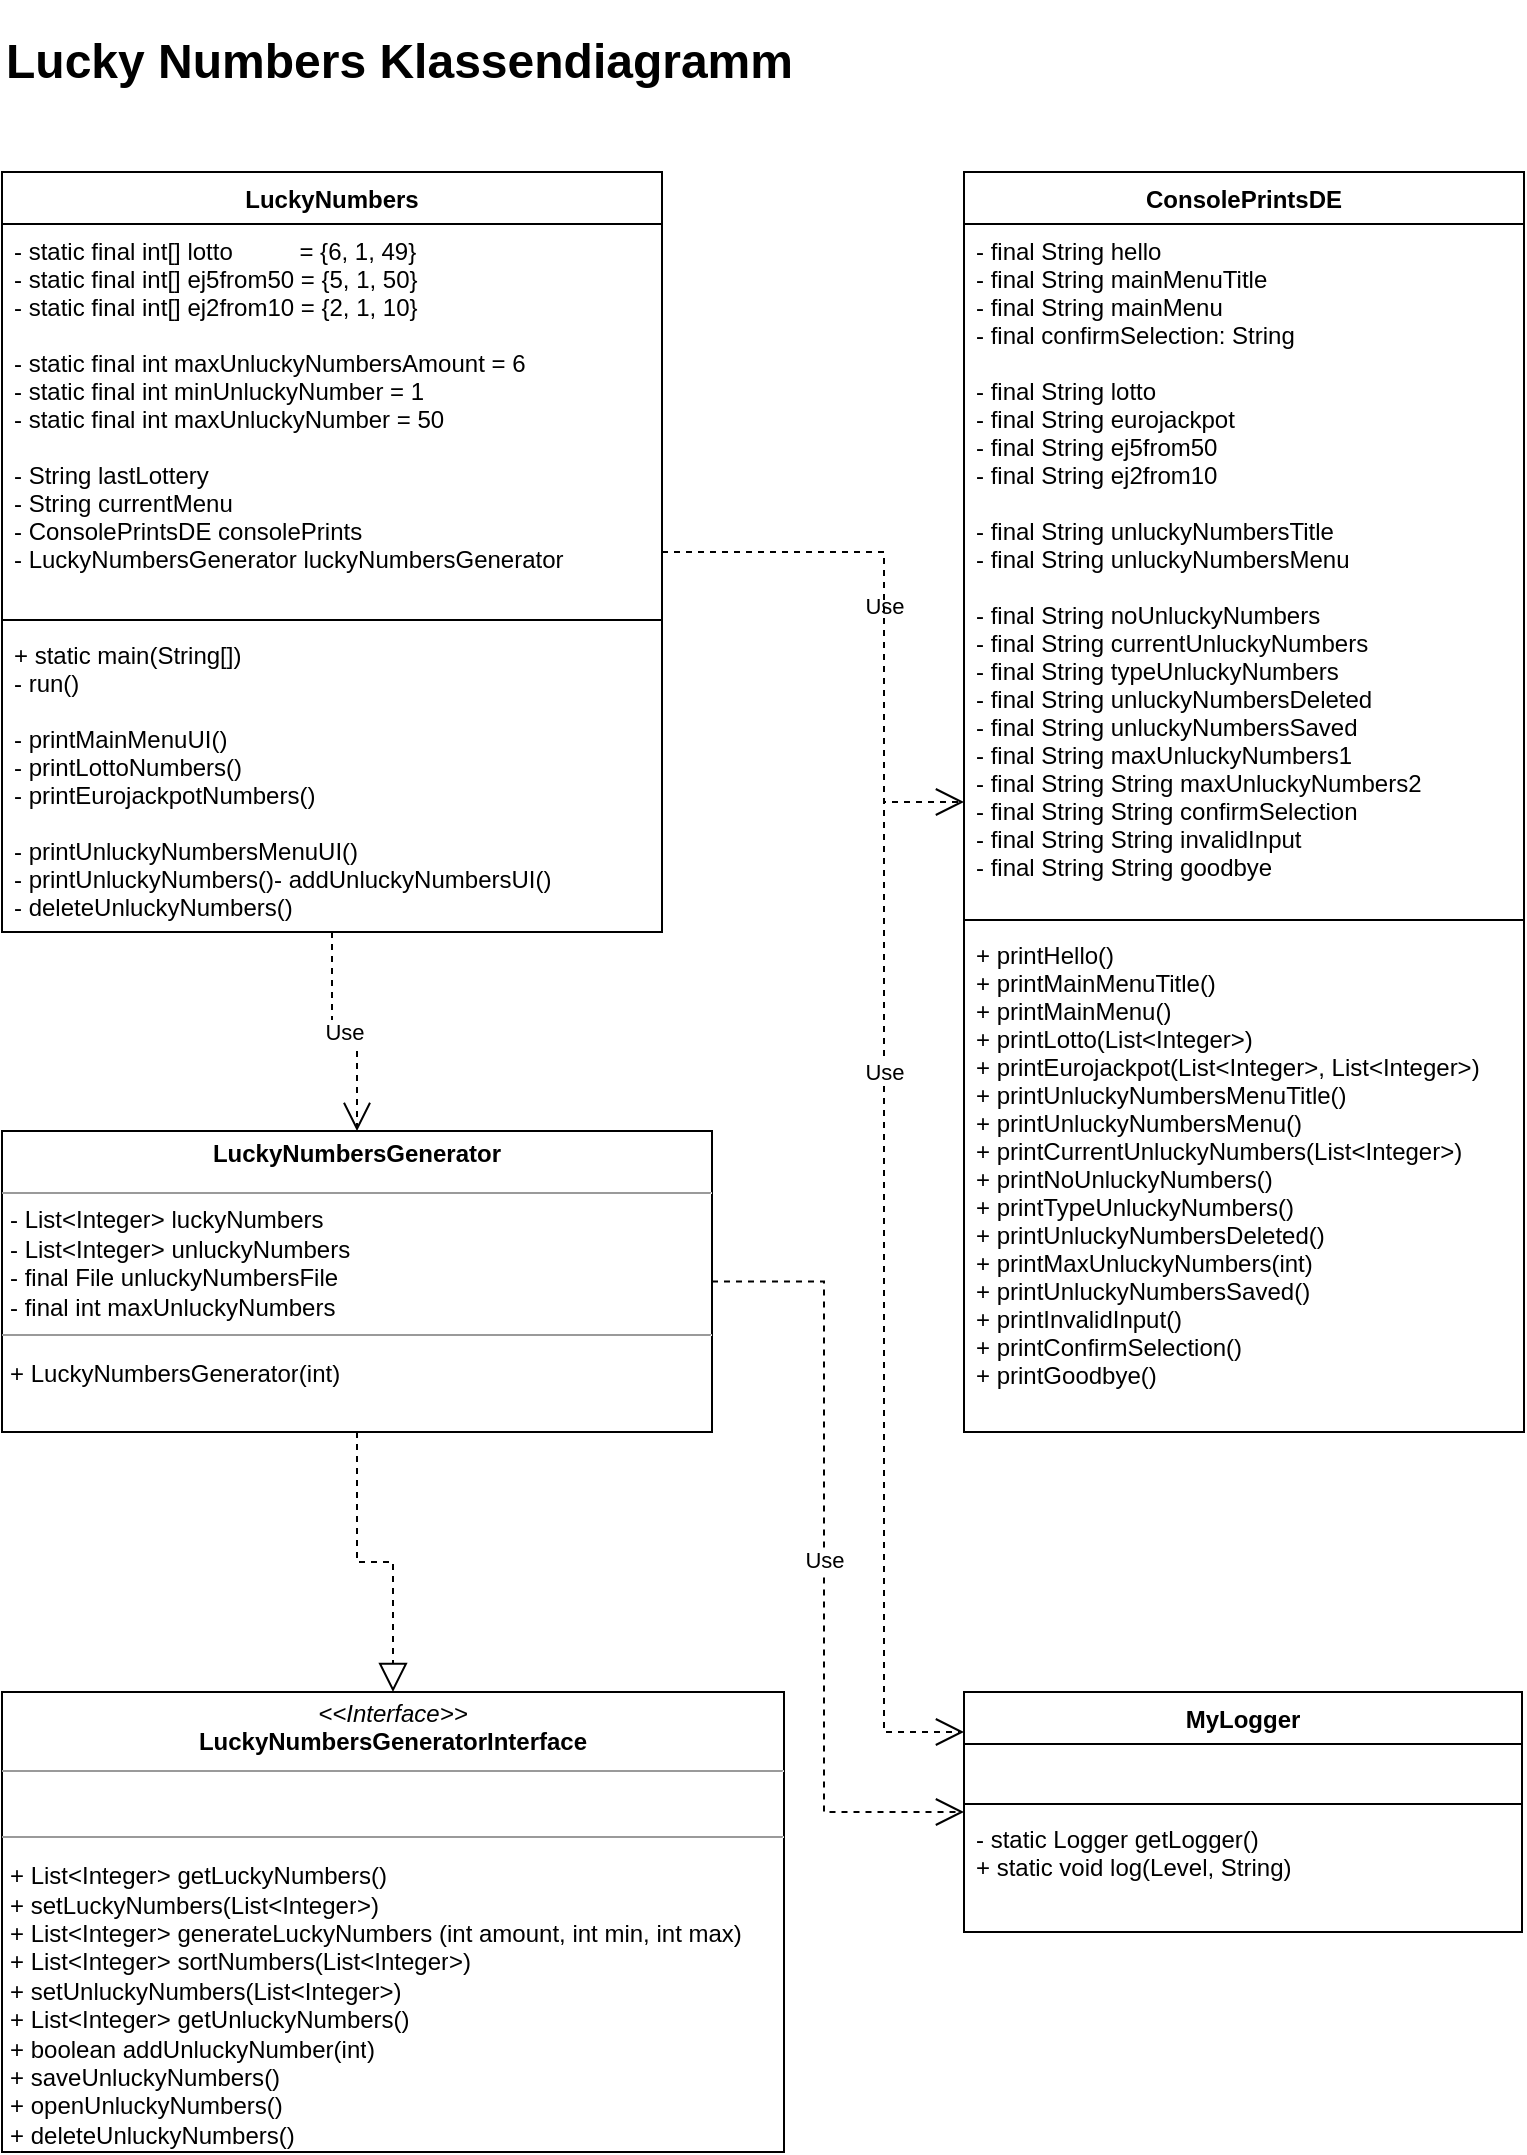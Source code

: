 <mxfile version="15.4.0" type="device"><diagram name="Page-1" id="c4acf3e9-155e-7222-9cf6-157b1a14988f"><mxGraphModel dx="1249" dy="731" grid="1" gridSize="10" guides="1" tooltips="1" connect="1" arrows="1" fold="1" page="1" pageScale="1" pageWidth="827" pageHeight="1169" background="none" math="0" shadow="0"><root><mxCell id="0"/><mxCell id="1" parent="0"/><mxCell id="BbdsanQkHl6Lsu09WMeV-5" value="&lt;p style=&quot;margin: 0px ; margin-top: 4px ; text-align: center&quot;&gt;&lt;i&gt;&amp;lt;&amp;lt;Interface&amp;gt;&amp;gt;&lt;/i&gt;&lt;br&gt;&lt;b&gt;LuckyNumbersGeneratorInterface&lt;/b&gt;&lt;/p&gt;&lt;hr size=&quot;1&quot;&gt;&lt;p style=&quot;margin: 0px ; margin-left: 4px&quot;&gt;&lt;br&gt;&lt;/p&gt;&lt;p&gt;&lt;/p&gt;&lt;p&gt;&lt;hr size=&quot;1&quot;&gt;&lt;/p&gt;&lt;p&gt;&lt;/p&gt;&lt;p style=&quot;margin: 0px ; margin-left: 4px&quot;&gt;&lt;span&gt;+&amp;nbsp;&lt;/span&gt;List&lt;span style=&quot;background-color: rgb(255 , 255 , 255)&quot;&gt;&amp;lt;&lt;/span&gt;Integer&lt;span style=&quot;background-color: rgb(255 , 255 , 255)&quot;&gt;&amp;gt; &lt;/span&gt;getLuckyNumbers&lt;span style=&quot;background-color: rgb(255 , 255 , 255)&quot;&gt;()&lt;/span&gt;&lt;/p&gt;&lt;p style=&quot;margin: 0px ; margin-left: 4px&quot;&gt;&lt;span style=&quot;background-color: rgb(255 , 255 , 255)&quot;&gt;+&amp;nbsp;&lt;/span&gt;setLuckyNumbers&lt;span style=&quot;background-color: rgb(255 , 255 , 255)&quot;&gt;(&lt;/span&gt;List&lt;span style=&quot;background-color: rgb(255 , 255 , 255)&quot;&gt;&amp;lt;&lt;/span&gt;Integer&lt;span style=&quot;background-color: rgb(255 , 255 , 255)&quot;&gt;&amp;gt;)&lt;/span&gt;&lt;/p&gt;&lt;p style=&quot;margin: 0px ; margin-left: 4px&quot;&gt;&lt;span style=&quot;background-color: rgb(255 , 255 , 255)&quot;&gt;+&amp;nbsp;&lt;/span&gt;List&lt;span style=&quot;background-color: rgb(255 , 255 , 255)&quot;&gt;&amp;lt;&lt;/span&gt;Integer&lt;span style=&quot;background-color: rgb(255 , 255 , 255)&quot;&gt;&amp;gt; &lt;/span&gt;generateLuckyNumbers &lt;span style=&quot;background-color: rgb(255 , 255 , 255)&quot;&gt;(&lt;/span&gt;int &lt;span style=&quot;background-color: rgb(255 , 255 , 255)&quot;&gt;amount, &lt;/span&gt;int &lt;span style=&quot;background-color: rgb(255 , 255 , 255)&quot;&gt;min, &lt;/span&gt;int &lt;span style=&quot;background-color: rgb(255 , 255 , 255)&quot;&gt;max)&lt;/span&gt;&lt;/p&gt;&lt;p style=&quot;margin: 0px ; margin-left: 4px&quot;&gt;+&amp;nbsp;List&lt;span style=&quot;background-color: rgb(255 , 255 , 255)&quot;&gt;&amp;lt;&lt;/span&gt;Integer&lt;span style=&quot;background-color: rgb(255 , 255 , 255)&quot;&gt;&amp;gt; &lt;/span&gt;sortNumbers&lt;span style=&quot;background-color: rgb(255 , 255 , 255)&quot;&gt;(&lt;/span&gt;List&lt;span style=&quot;background-color: rgb(255 , 255 , 255)&quot;&gt;&amp;lt;&lt;/span&gt;Integer&lt;span style=&quot;background-color: rgb(255 , 255 , 255)&quot;&gt;&amp;gt;)&lt;/span&gt;&lt;/p&gt;&lt;p style=&quot;margin: 0px ; margin-left: 4px&quot;&gt;&lt;span style=&quot;background-color: rgb(255 , 255 , 255)&quot;&gt;+&amp;nbsp;&lt;/span&gt;setUnluckyNumbers&lt;span style=&quot;background-color: rgb(255 , 255 , 255)&quot;&gt;(&lt;/span&gt;List&lt;span style=&quot;background-color: rgb(255 , 255 , 255)&quot;&gt;&amp;lt;&lt;/span&gt;Integer&lt;span style=&quot;background-color: rgb(255 , 255 , 255)&quot;&gt;&amp;gt;)&lt;/span&gt;&lt;/p&gt;&lt;p style=&quot;margin: 0px ; margin-left: 4px&quot;&gt;&lt;span style=&quot;background-color: rgb(255 , 255 , 255)&quot;&gt;+&amp;nbsp;&lt;/span&gt;List&lt;span style=&quot;background-color: rgb(255 , 255 , 255)&quot;&gt;&amp;lt;&lt;/span&gt;Integer&lt;span style=&quot;background-color: rgb(255 , 255 , 255)&quot;&gt;&amp;gt; &lt;/span&gt;getUnluckyNumbers&lt;span style=&quot;background-color: rgb(255 , 255 , 255)&quot;&gt;()&lt;/span&gt;&lt;/p&gt;&lt;p style=&quot;margin: 0px ; margin-left: 4px&quot;&gt;&lt;span style=&quot;background-color: rgb(255 , 255 , 255)&quot;&gt;+&amp;nbsp;&lt;/span&gt;boolean addUnluckyNumber&lt;span style=&quot;background-color: rgb(255 , 255 , 255)&quot;&gt;(&lt;/span&gt;int&lt;span style=&quot;background-color: rgb(255 , 255 , 255)&quot;&gt;)&lt;/span&gt;&lt;/p&gt;&lt;p style=&quot;margin: 0px ; margin-left: 4px&quot;&gt;&lt;span style=&quot;background-color: rgb(255 , 255 , 255)&quot;&gt;+&amp;nbsp;&lt;/span&gt;saveUnluckyNumbers&lt;span style=&quot;background-color: rgb(255 , 255 , 255)&quot;&gt;()&lt;/span&gt;&lt;/p&gt;&lt;p style=&quot;margin: 0px ; margin-left: 4px&quot;&gt;&lt;span style=&quot;background-color: rgb(255 , 255 , 255)&quot;&gt;+&amp;nbsp;&lt;/span&gt;openUnluckyNumbers&lt;span style=&quot;background-color: rgb(255 , 255 , 255)&quot;&gt;()&lt;/span&gt;&lt;/p&gt;&lt;p style=&quot;margin: 0px ; margin-left: 4px&quot;&gt;&lt;span style=&quot;background-color: rgb(255 , 255 , 255)&quot;&gt;+&amp;nbsp;&lt;/span&gt;deleteUnluckyNumbers&lt;span style=&quot;background-color: rgb(255 , 255 , 255)&quot;&gt;()&lt;/span&gt;&lt;/p&gt;&lt;p style=&quot;margin: 0px ; margin-left: 4px&quot;&gt;&lt;span style=&quot;background-color: rgb(255 , 255 , 255) ; color: rgb(8 , 8 , 8) ; font-family: &amp;#34;jetbrains mono&amp;#34; , monospace&quot;&gt;&lt;br&gt;&lt;/span&gt;&lt;/p&gt;" style="verticalAlign=top;align=left;overflow=fill;fontSize=12;fontFamily=Helvetica;html=1;" parent="1" vertex="1"><mxGeometry x="39" y="880" width="391" height="230" as="geometry"/></mxCell><mxCell id="BbdsanQkHl6Lsu09WMeV-10" value="LuckyNumbers" style="swimlane;fontStyle=1;align=center;verticalAlign=top;childLayout=stackLayout;horizontal=1;startSize=26;horizontalStack=0;resizeParent=1;resizeParentMax=0;resizeLast=0;collapsible=1;marginBottom=0;" parent="1" vertex="1"><mxGeometry x="39.0" y="120" width="330" height="380" as="geometry"/></mxCell><mxCell id="jnRm1HMCnUxnrupDEg2J-55" value="- static final int[] lotto                          = {6, 1, 49}&#10;- static final int[] ej5from50              = {5, 1, 50}&#10;- static final int[] ej2from10              = {2, 1, 10}&#10;&#10;- static final int maxUnluckyNumbersAmount  = 6&#10;- static final int minUnluckyNumber         = 1&#10;- static final int maxUnluckyNumber         = 50&#10;&#10;- String lastLottery&#10;- String currentMenu&#10;- ConsolePrintsDE consolePrints&#10;- LuckyNumbersGenerator luckyNumbersGenerator&#10;&#10;" style="text;strokeColor=none;fillColor=none;align=left;verticalAlign=top;spacingLeft=4;spacingRight=4;overflow=hidden;rotatable=0;points=[[0,0.5],[1,0.5]];portConstraint=eastwest;" parent="BbdsanQkHl6Lsu09WMeV-10" vertex="1"><mxGeometry y="26" width="330" height="194" as="geometry"/></mxCell><mxCell id="BbdsanQkHl6Lsu09WMeV-12" value="" style="line;strokeWidth=1;fillColor=none;align=left;verticalAlign=middle;spacingTop=-1;spacingLeft=3;spacingRight=3;rotatable=0;labelPosition=right;points=[];portConstraint=eastwest;" parent="BbdsanQkHl6Lsu09WMeV-10" vertex="1"><mxGeometry y="220" width="330" height="8" as="geometry"/></mxCell><mxCell id="BbdsanQkHl6Lsu09WMeV-13" value="+ static main(String[])&#10;- run()&#10;&#10;- printMainMenuUI()&#10;- printLottoNumbers()&#10;- printEurojackpotNumbers()&#10;&#10;- printUnluckyNumbersMenuUI()&#10;- printUnluckyNumbers()- addUnluckyNumbersUI()&#10;- deleteUnluckyNumbers()" style="text;strokeColor=none;fillColor=none;align=left;verticalAlign=top;spacingLeft=4;spacingRight=4;overflow=hidden;rotatable=0;points=[[0,0.5],[1,0.5]];portConstraint=eastwest;fontStyle=0" parent="BbdsanQkHl6Lsu09WMeV-10" vertex="1"><mxGeometry y="228" width="330" height="152" as="geometry"/></mxCell><mxCell id="jnRm1HMCnUxnrupDEg2J-42" value="&lt;p style=&quot;margin: 0px ; margin-top: 4px ; text-align: center&quot;&gt;&lt;span style=&quot;font-weight: 700&quot;&gt;LuckyNumbersGenerator&lt;/span&gt;&lt;br&gt;&lt;/p&gt;&lt;p&gt;&lt;/p&gt;&lt;hr size=&quot;1&quot;&gt;&lt;p style=&quot;margin: 0px 0px 0px 4px&quot;&gt;-&amp;nbsp;List&lt;span style=&quot;background-color: rgb(255 , 255 , 255)&quot;&gt;&amp;lt;&lt;/span&gt;Integer&lt;span style=&quot;background-color: rgb(255 , 255 , 255)&quot;&gt;&amp;gt;&amp;nbsp;&lt;/span&gt;luckyNumbers&lt;br&gt;&lt;/p&gt;&lt;p style=&quot;margin: 0px 0px 0px 4px&quot;&gt;-&amp;nbsp;List&lt;span style=&quot;background-color: rgb(255 , 255 , 255)&quot;&gt;&amp;lt;&lt;/span&gt;Integer&lt;span style=&quot;background-color: rgb(255 , 255 , 255)&quot;&gt;&amp;gt;&amp;nbsp;&lt;/span&gt;unluckyNumbers&lt;/p&gt;&lt;p style=&quot;margin: 0px 0px 0px 4px&quot;&gt;-&amp;nbsp;final File unluckyNumbersFile&lt;/p&gt;&lt;p style=&quot;margin: 0px 0px 0px 4px&quot;&gt;-&amp;nbsp;final int maxUnluckyNumbers&lt;/p&gt;&lt;hr size=&quot;1&quot;&gt;&lt;p&gt;&lt;/p&gt;&lt;p style=&quot;margin: 0px ; margin-left: 4px&quot;&gt;+&amp;nbsp;LuckyNumbersGenerator&lt;span style=&quot;background-color: rgb(255 , 255 , 255)&quot;&gt;(&lt;/span&gt;int&lt;span style=&quot;background-color: rgb(255 , 255 , 255)&quot;&gt;)&lt;/span&gt;&lt;br&gt;&lt;/p&gt;" style="verticalAlign=top;align=left;overflow=fill;fontSize=12;fontFamily=Helvetica;html=1;" parent="1" vertex="1"><mxGeometry x="39" y="599.5" width="355" height="150.5" as="geometry"/></mxCell><mxCell id="4UIcShHnKho2TUegEZ_q-4" value="ConsolePrintsDE" style="swimlane;fontStyle=1;align=center;verticalAlign=top;childLayout=stackLayout;horizontal=1;startSize=26;horizontalStack=0;resizeParent=1;resizeParentMax=0;resizeLast=0;collapsible=1;marginBottom=0;" parent="1" vertex="1"><mxGeometry x="520" y="120" width="280" height="630" as="geometry"/></mxCell><mxCell id="4UIcShHnKho2TUegEZ_q-5" value="- final String hello&#10;- final String mainMenuTitle&#10;- final String mainMenu&#10;- final confirmSelection: String&#10;&#10;- final String lotto&#10;- final String eurojackpot&#10;- final String ej5from50&#10;- final String ej2from10&#10;&#10;- final String unluckyNumbersTitle&#10;- final String unluckyNumbersMenu&#10;&#10;- final String noUnluckyNumbers&#10;- final String currentUnluckyNumbers&#10;- final String typeUnluckyNumbers&#10;- final String unluckyNumbersDeleted&#10;- final String unluckyNumbersSaved&#10;- final String maxUnluckyNumbers1&#10;- final String String maxUnluckyNumbers2&#10;- final String String confirmSelection&#10;- final String String invalidInput&#10;- final String String goodbye" style="text;strokeColor=none;fillColor=none;align=left;verticalAlign=top;spacingLeft=4;spacingRight=4;overflow=hidden;rotatable=0;points=[[0,0.5],[1,0.5]];portConstraint=eastwest;" parent="4UIcShHnKho2TUegEZ_q-4" vertex="1"><mxGeometry y="26" width="280" height="344" as="geometry"/></mxCell><mxCell id="4UIcShHnKho2TUegEZ_q-6" value="" style="line;strokeWidth=1;fillColor=none;align=left;verticalAlign=middle;spacingTop=-1;spacingLeft=3;spacingRight=3;rotatable=0;labelPosition=right;points=[];portConstraint=eastwest;" parent="4UIcShHnKho2TUegEZ_q-4" vertex="1"><mxGeometry y="370" width="280" height="8" as="geometry"/></mxCell><mxCell id="4UIcShHnKho2TUegEZ_q-7" value="+ printHello()&#10;+ printMainMenuTitle()&#10;+ printMainMenu()&#10;+ printLotto(List&lt;Integer&gt;)&#10;+ printEurojackpot(List&lt;Integer&gt;, List&lt;Integer&gt;)&#10;+ printUnluckyNumbersMenuTitle()&#10;+ printUnluckyNumbersMenu()&#10;+ printCurrentUnluckyNumbers(List&lt;Integer&gt;)&#10;+ printNoUnluckyNumbers()&#10;+ printTypeUnluckyNumbers()&#10;+ printUnluckyNumbersDeleted()&#10;+ printMaxUnluckyNumbers(int)&#10;+ printUnluckyNumbersSaved()&#10;+ printInvalidInput()&#10;+ printConfirmSelection()&#10;+ printGoodbye()" style="text;strokeColor=none;fillColor=none;align=left;verticalAlign=top;spacingLeft=4;spacingRight=4;overflow=hidden;rotatable=0;points=[[0,0.5],[1,0.5]];portConstraint=eastwest;" parent="4UIcShHnKho2TUegEZ_q-4" vertex="1"><mxGeometry y="378" width="280" height="252" as="geometry"/></mxCell><mxCell id="4UIcShHnKho2TUegEZ_q-10" value="" style="endArrow=block;dashed=1;endFill=0;endSize=12;html=1;rounded=0;edgeStyle=orthogonalEdgeStyle;" parent="1" source="jnRm1HMCnUxnrupDEg2J-42" target="BbdsanQkHl6Lsu09WMeV-5" edge="1"><mxGeometry width="160" relative="1" as="geometry"><mxPoint x="555.99" y="1070" as="sourcePoint"/><mxPoint x="715.99" y="1070" as="targetPoint"/></mxGeometry></mxCell><mxCell id="nYd16eY2vLneEp50wWBd-1" value="Use" style="endArrow=open;endSize=12;dashed=1;html=1;rounded=0;edgeStyle=orthogonalEdgeStyle;" parent="1" source="BbdsanQkHl6Lsu09WMeV-10" target="jnRm1HMCnUxnrupDEg2J-42" edge="1"><mxGeometry width="160" relative="1" as="geometry"><mxPoint x="149" y="550" as="sourcePoint"/><mxPoint x="309" y="550" as="targetPoint"/></mxGeometry></mxCell><mxCell id="nYd16eY2vLneEp50wWBd-2" value="Use" style="endArrow=open;endSize=12;dashed=1;html=1;rounded=0;edgeStyle=orthogonalEdgeStyle;" parent="1" source="BbdsanQkHl6Lsu09WMeV-10" target="4UIcShHnKho2TUegEZ_q-4" edge="1"><mxGeometry width="160" relative="1" as="geometry"><mxPoint x="409" y="360" as="sourcePoint"/><mxPoint x="569" y="360" as="targetPoint"/><Array as="points"><mxPoint x="480" y="310"/><mxPoint x="480" y="435"/></Array></mxGeometry></mxCell><mxCell id="FRAFex2rwZ6U71-h8S-4-1" value="&lt;h1&gt;Lucky Numbers Klassendiagramm&lt;/h1&gt;" style="text;html=1;align=left;verticalAlign=middle;resizable=0;points=[];autosize=1;strokeColor=none;fillColor=none;" vertex="1" parent="1"><mxGeometry x="39" y="40" width="410" height="50" as="geometry"/></mxCell><mxCell id="FRAFex2rwZ6U71-h8S-4-2" value="MyLogger" style="swimlane;fontStyle=1;align=center;verticalAlign=top;childLayout=stackLayout;horizontal=1;startSize=26;horizontalStack=0;resizeParent=1;resizeParentMax=0;resizeLast=0;collapsible=1;marginBottom=0;" vertex="1" parent="1"><mxGeometry x="520" y="880" width="279" height="120" as="geometry"/></mxCell><mxCell id="FRAFex2rwZ6U71-h8S-4-3" value=" " style="text;strokeColor=none;fillColor=none;align=left;verticalAlign=top;spacingLeft=4;spacingRight=4;overflow=hidden;rotatable=0;points=[[0,0.5],[1,0.5]];portConstraint=eastwest;" vertex="1" parent="FRAFex2rwZ6U71-h8S-4-2"><mxGeometry y="26" width="279" height="26" as="geometry"/></mxCell><mxCell id="FRAFex2rwZ6U71-h8S-4-4" value="" style="line;strokeWidth=1;fillColor=none;align=left;verticalAlign=middle;spacingTop=-1;spacingLeft=3;spacingRight=3;rotatable=0;labelPosition=right;points=[];portConstraint=eastwest;" vertex="1" parent="FRAFex2rwZ6U71-h8S-4-2"><mxGeometry y="52" width="279" height="8" as="geometry"/></mxCell><mxCell id="FRAFex2rwZ6U71-h8S-4-5" value="- static Logger getLogger()&#10;+ static void log(Level, String)&#10;&#10;" style="text;strokeColor=none;fillColor=none;align=left;verticalAlign=top;spacingLeft=4;spacingRight=4;overflow=hidden;rotatable=0;points=[[0,0.5],[1,0.5]];portConstraint=eastwest;" vertex="1" parent="FRAFex2rwZ6U71-h8S-4-2"><mxGeometry y="60" width="279" height="60" as="geometry"/></mxCell><mxCell id="FRAFex2rwZ6U71-h8S-4-6" value="Use" style="endArrow=open;endSize=12;dashed=1;html=1;rounded=0;edgeStyle=orthogonalEdgeStyle;" edge="1" parent="1" source="BbdsanQkHl6Lsu09WMeV-10" target="FRAFex2rwZ6U71-h8S-4-2"><mxGeometry width="160" relative="1" as="geometry"><mxPoint x="440" y="800" as="sourcePoint"/><mxPoint x="600" y="800" as="targetPoint"/><Array as="points"><mxPoint x="480" y="310"/><mxPoint x="480" y="900"/></Array></mxGeometry></mxCell><mxCell id="FRAFex2rwZ6U71-h8S-4-7" value="Use" style="endArrow=open;endSize=12;dashed=1;html=1;rounded=0;edgeStyle=orthogonalEdgeStyle;" edge="1" parent="1" source="jnRm1HMCnUxnrupDEg2J-42" target="FRAFex2rwZ6U71-h8S-4-2"><mxGeometry width="160" relative="1" as="geometry"><mxPoint x="418" y="580" as="sourcePoint"/><mxPoint x="430" y="724.5" as="targetPoint"/><Array as="points"><mxPoint x="450" y="675"/><mxPoint x="450" y="940"/></Array></mxGeometry></mxCell></root></mxGraphModel></diagram></mxfile>